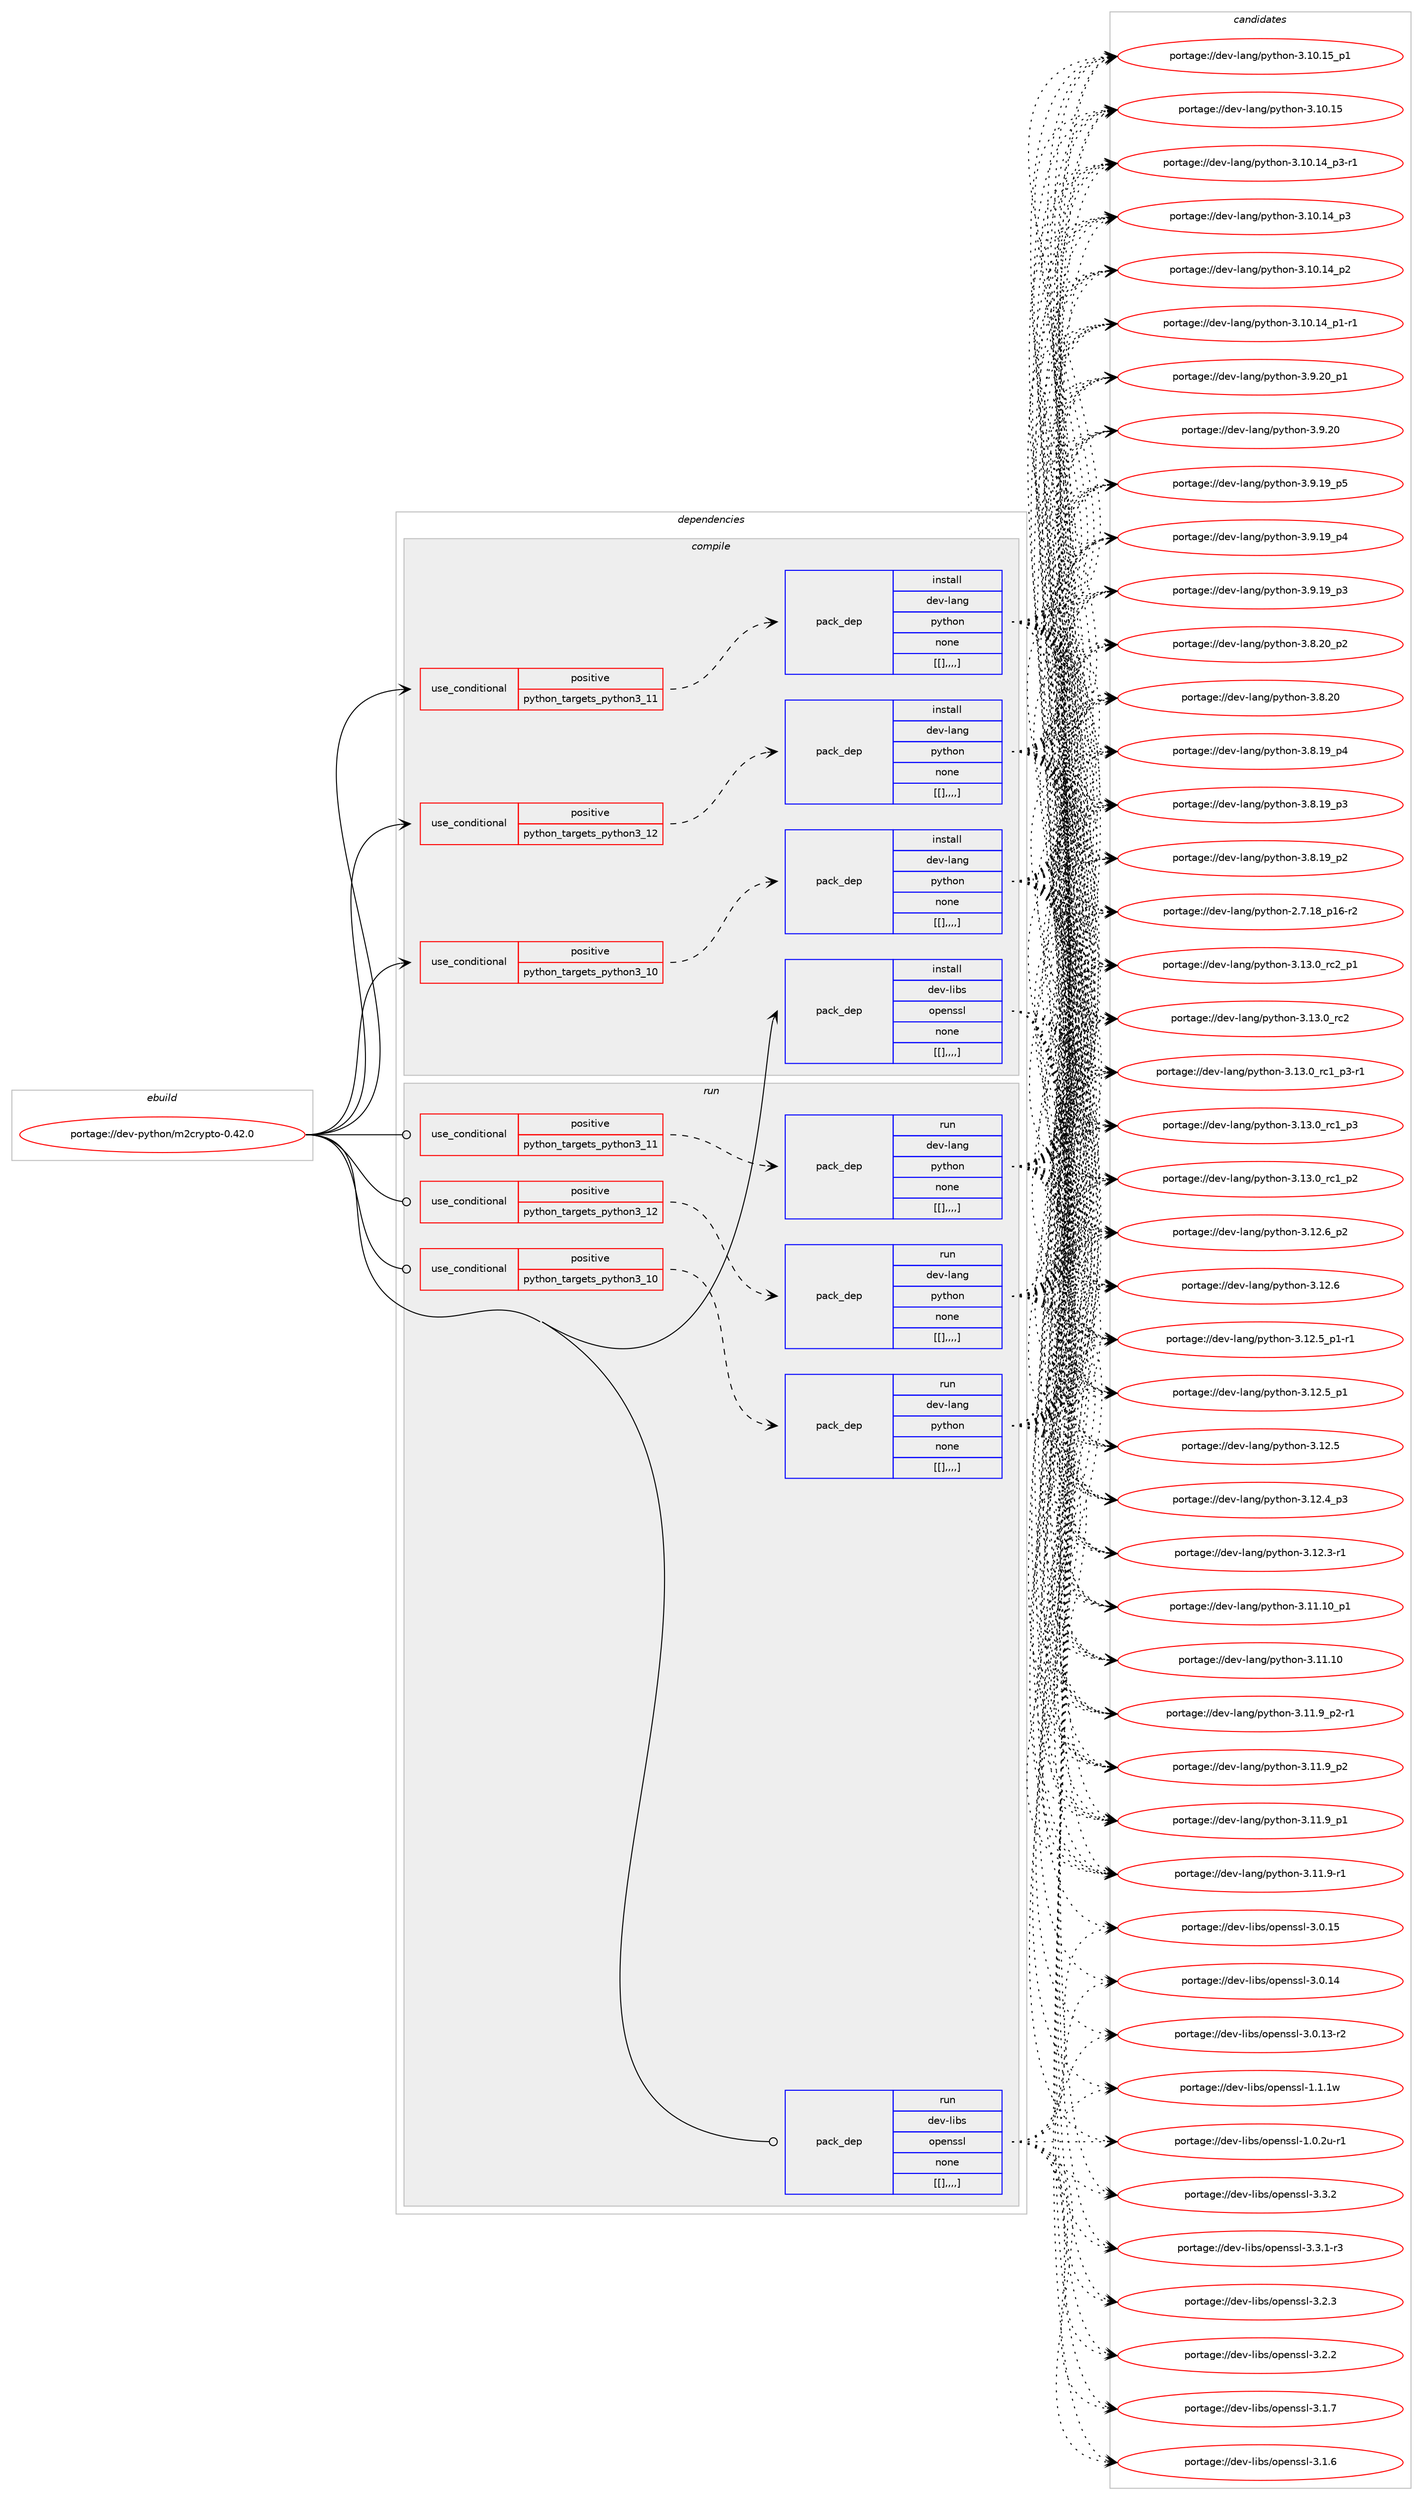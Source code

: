digraph prolog {

# *************
# Graph options
# *************

newrank=true;
concentrate=true;
compound=true;
graph [rankdir=LR,fontname=Helvetica,fontsize=10,ranksep=1.5];#, ranksep=2.5, nodesep=0.2];
edge  [arrowhead=vee];
node  [fontname=Helvetica,fontsize=10];

# **********
# The ebuild
# **********

subgraph cluster_leftcol {
color=gray;
label=<<i>ebuild</i>>;
id [label="portage://dev-python/m2crypto-0.42.0", color=red, width=4, href="../dev-python/m2crypto-0.42.0.svg"];
}

# ****************
# The dependencies
# ****************

subgraph cluster_midcol {
color=gray;
label=<<i>dependencies</i>>;
subgraph cluster_compile {
fillcolor="#eeeeee";
style=filled;
label=<<i>compile</i>>;
subgraph cond35733 {
dependency152429 [label=<<TABLE BORDER="0" CELLBORDER="1" CELLSPACING="0" CELLPADDING="4"><TR><TD ROWSPAN="3" CELLPADDING="10">use_conditional</TD></TR><TR><TD>positive</TD></TR><TR><TD>python_targets_python3_10</TD></TR></TABLE>>, shape=none, color=red];
subgraph pack115482 {
dependency152430 [label=<<TABLE BORDER="0" CELLBORDER="1" CELLSPACING="0" CELLPADDING="4" WIDTH="220"><TR><TD ROWSPAN="6" CELLPADDING="30">pack_dep</TD></TR><TR><TD WIDTH="110">install</TD></TR><TR><TD>dev-lang</TD></TR><TR><TD>python</TD></TR><TR><TD>none</TD></TR><TR><TD>[[],,,,]</TD></TR></TABLE>>, shape=none, color=blue];
}
dependency152429:e -> dependency152430:w [weight=20,style="dashed",arrowhead="vee"];
}
id:e -> dependency152429:w [weight=20,style="solid",arrowhead="vee"];
subgraph cond35734 {
dependency152431 [label=<<TABLE BORDER="0" CELLBORDER="1" CELLSPACING="0" CELLPADDING="4"><TR><TD ROWSPAN="3" CELLPADDING="10">use_conditional</TD></TR><TR><TD>positive</TD></TR><TR><TD>python_targets_python3_11</TD></TR></TABLE>>, shape=none, color=red];
subgraph pack115483 {
dependency152432 [label=<<TABLE BORDER="0" CELLBORDER="1" CELLSPACING="0" CELLPADDING="4" WIDTH="220"><TR><TD ROWSPAN="6" CELLPADDING="30">pack_dep</TD></TR><TR><TD WIDTH="110">install</TD></TR><TR><TD>dev-lang</TD></TR><TR><TD>python</TD></TR><TR><TD>none</TD></TR><TR><TD>[[],,,,]</TD></TR></TABLE>>, shape=none, color=blue];
}
dependency152431:e -> dependency152432:w [weight=20,style="dashed",arrowhead="vee"];
}
id:e -> dependency152431:w [weight=20,style="solid",arrowhead="vee"];
subgraph cond35735 {
dependency152433 [label=<<TABLE BORDER="0" CELLBORDER="1" CELLSPACING="0" CELLPADDING="4"><TR><TD ROWSPAN="3" CELLPADDING="10">use_conditional</TD></TR><TR><TD>positive</TD></TR><TR><TD>python_targets_python3_12</TD></TR></TABLE>>, shape=none, color=red];
subgraph pack115484 {
dependency152434 [label=<<TABLE BORDER="0" CELLBORDER="1" CELLSPACING="0" CELLPADDING="4" WIDTH="220"><TR><TD ROWSPAN="6" CELLPADDING="30">pack_dep</TD></TR><TR><TD WIDTH="110">install</TD></TR><TR><TD>dev-lang</TD></TR><TR><TD>python</TD></TR><TR><TD>none</TD></TR><TR><TD>[[],,,,]</TD></TR></TABLE>>, shape=none, color=blue];
}
dependency152433:e -> dependency152434:w [weight=20,style="dashed",arrowhead="vee"];
}
id:e -> dependency152433:w [weight=20,style="solid",arrowhead="vee"];
subgraph pack115485 {
dependency152435 [label=<<TABLE BORDER="0" CELLBORDER="1" CELLSPACING="0" CELLPADDING="4" WIDTH="220"><TR><TD ROWSPAN="6" CELLPADDING="30">pack_dep</TD></TR><TR><TD WIDTH="110">install</TD></TR><TR><TD>dev-libs</TD></TR><TR><TD>openssl</TD></TR><TR><TD>none</TD></TR><TR><TD>[[],,,,]</TD></TR></TABLE>>, shape=none, color=blue];
}
id:e -> dependency152435:w [weight=20,style="solid",arrowhead="vee"];
}
subgraph cluster_compileandrun {
fillcolor="#eeeeee";
style=filled;
label=<<i>compile and run</i>>;
}
subgraph cluster_run {
fillcolor="#eeeeee";
style=filled;
label=<<i>run</i>>;
subgraph cond35736 {
dependency152436 [label=<<TABLE BORDER="0" CELLBORDER="1" CELLSPACING="0" CELLPADDING="4"><TR><TD ROWSPAN="3" CELLPADDING="10">use_conditional</TD></TR><TR><TD>positive</TD></TR><TR><TD>python_targets_python3_10</TD></TR></TABLE>>, shape=none, color=red];
subgraph pack115486 {
dependency152437 [label=<<TABLE BORDER="0" CELLBORDER="1" CELLSPACING="0" CELLPADDING="4" WIDTH="220"><TR><TD ROWSPAN="6" CELLPADDING="30">pack_dep</TD></TR><TR><TD WIDTH="110">run</TD></TR><TR><TD>dev-lang</TD></TR><TR><TD>python</TD></TR><TR><TD>none</TD></TR><TR><TD>[[],,,,]</TD></TR></TABLE>>, shape=none, color=blue];
}
dependency152436:e -> dependency152437:w [weight=20,style="dashed",arrowhead="vee"];
}
id:e -> dependency152436:w [weight=20,style="solid",arrowhead="odot"];
subgraph cond35737 {
dependency152438 [label=<<TABLE BORDER="0" CELLBORDER="1" CELLSPACING="0" CELLPADDING="4"><TR><TD ROWSPAN="3" CELLPADDING="10">use_conditional</TD></TR><TR><TD>positive</TD></TR><TR><TD>python_targets_python3_11</TD></TR></TABLE>>, shape=none, color=red];
subgraph pack115487 {
dependency152439 [label=<<TABLE BORDER="0" CELLBORDER="1" CELLSPACING="0" CELLPADDING="4" WIDTH="220"><TR><TD ROWSPAN="6" CELLPADDING="30">pack_dep</TD></TR><TR><TD WIDTH="110">run</TD></TR><TR><TD>dev-lang</TD></TR><TR><TD>python</TD></TR><TR><TD>none</TD></TR><TR><TD>[[],,,,]</TD></TR></TABLE>>, shape=none, color=blue];
}
dependency152438:e -> dependency152439:w [weight=20,style="dashed",arrowhead="vee"];
}
id:e -> dependency152438:w [weight=20,style="solid",arrowhead="odot"];
subgraph cond35738 {
dependency152440 [label=<<TABLE BORDER="0" CELLBORDER="1" CELLSPACING="0" CELLPADDING="4"><TR><TD ROWSPAN="3" CELLPADDING="10">use_conditional</TD></TR><TR><TD>positive</TD></TR><TR><TD>python_targets_python3_12</TD></TR></TABLE>>, shape=none, color=red];
subgraph pack115488 {
dependency152441 [label=<<TABLE BORDER="0" CELLBORDER="1" CELLSPACING="0" CELLPADDING="4" WIDTH="220"><TR><TD ROWSPAN="6" CELLPADDING="30">pack_dep</TD></TR><TR><TD WIDTH="110">run</TD></TR><TR><TD>dev-lang</TD></TR><TR><TD>python</TD></TR><TR><TD>none</TD></TR><TR><TD>[[],,,,]</TD></TR></TABLE>>, shape=none, color=blue];
}
dependency152440:e -> dependency152441:w [weight=20,style="dashed",arrowhead="vee"];
}
id:e -> dependency152440:w [weight=20,style="solid",arrowhead="odot"];
subgraph pack115489 {
dependency152442 [label=<<TABLE BORDER="0" CELLBORDER="1" CELLSPACING="0" CELLPADDING="4" WIDTH="220"><TR><TD ROWSPAN="6" CELLPADDING="30">pack_dep</TD></TR><TR><TD WIDTH="110">run</TD></TR><TR><TD>dev-libs</TD></TR><TR><TD>openssl</TD></TR><TR><TD>none</TD></TR><TR><TD>[[],,,,]</TD></TR></TABLE>>, shape=none, color=blue];
}
id:e -> dependency152442:w [weight=20,style="solid",arrowhead="odot"];
}
}

# **************
# The candidates
# **************

subgraph cluster_choices {
rank=same;
color=gray;
label=<<i>candidates</i>>;

subgraph choice115482 {
color=black;
nodesep=1;
choice100101118451089711010347112121116104111110455146495146489511499509511249 [label="portage://dev-lang/python-3.13.0_rc2_p1", color=red, width=4,href="../dev-lang/python-3.13.0_rc2_p1.svg"];
choice10010111845108971101034711212111610411111045514649514648951149950 [label="portage://dev-lang/python-3.13.0_rc2", color=red, width=4,href="../dev-lang/python-3.13.0_rc2.svg"];
choice1001011184510897110103471121211161041111104551464951464895114994995112514511449 [label="portage://dev-lang/python-3.13.0_rc1_p3-r1", color=red, width=4,href="../dev-lang/python-3.13.0_rc1_p3-r1.svg"];
choice100101118451089711010347112121116104111110455146495146489511499499511251 [label="portage://dev-lang/python-3.13.0_rc1_p3", color=red, width=4,href="../dev-lang/python-3.13.0_rc1_p3.svg"];
choice100101118451089711010347112121116104111110455146495146489511499499511250 [label="portage://dev-lang/python-3.13.0_rc1_p2", color=red, width=4,href="../dev-lang/python-3.13.0_rc1_p2.svg"];
choice100101118451089711010347112121116104111110455146495046549511250 [label="portage://dev-lang/python-3.12.6_p2", color=red, width=4,href="../dev-lang/python-3.12.6_p2.svg"];
choice10010111845108971101034711212111610411111045514649504654 [label="portage://dev-lang/python-3.12.6", color=red, width=4,href="../dev-lang/python-3.12.6.svg"];
choice1001011184510897110103471121211161041111104551464950465395112494511449 [label="portage://dev-lang/python-3.12.5_p1-r1", color=red, width=4,href="../dev-lang/python-3.12.5_p1-r1.svg"];
choice100101118451089711010347112121116104111110455146495046539511249 [label="portage://dev-lang/python-3.12.5_p1", color=red, width=4,href="../dev-lang/python-3.12.5_p1.svg"];
choice10010111845108971101034711212111610411111045514649504653 [label="portage://dev-lang/python-3.12.5", color=red, width=4,href="../dev-lang/python-3.12.5.svg"];
choice100101118451089711010347112121116104111110455146495046529511251 [label="portage://dev-lang/python-3.12.4_p3", color=red, width=4,href="../dev-lang/python-3.12.4_p3.svg"];
choice100101118451089711010347112121116104111110455146495046514511449 [label="portage://dev-lang/python-3.12.3-r1", color=red, width=4,href="../dev-lang/python-3.12.3-r1.svg"];
choice10010111845108971101034711212111610411111045514649494649489511249 [label="portage://dev-lang/python-3.11.10_p1", color=red, width=4,href="../dev-lang/python-3.11.10_p1.svg"];
choice1001011184510897110103471121211161041111104551464949464948 [label="portage://dev-lang/python-3.11.10", color=red, width=4,href="../dev-lang/python-3.11.10.svg"];
choice1001011184510897110103471121211161041111104551464949465795112504511449 [label="portage://dev-lang/python-3.11.9_p2-r1", color=red, width=4,href="../dev-lang/python-3.11.9_p2-r1.svg"];
choice100101118451089711010347112121116104111110455146494946579511250 [label="portage://dev-lang/python-3.11.9_p2", color=red, width=4,href="../dev-lang/python-3.11.9_p2.svg"];
choice100101118451089711010347112121116104111110455146494946579511249 [label="portage://dev-lang/python-3.11.9_p1", color=red, width=4,href="../dev-lang/python-3.11.9_p1.svg"];
choice100101118451089711010347112121116104111110455146494946574511449 [label="portage://dev-lang/python-3.11.9-r1", color=red, width=4,href="../dev-lang/python-3.11.9-r1.svg"];
choice10010111845108971101034711212111610411111045514649484649539511249 [label="portage://dev-lang/python-3.10.15_p1", color=red, width=4,href="../dev-lang/python-3.10.15_p1.svg"];
choice1001011184510897110103471121211161041111104551464948464953 [label="portage://dev-lang/python-3.10.15", color=red, width=4,href="../dev-lang/python-3.10.15.svg"];
choice100101118451089711010347112121116104111110455146494846495295112514511449 [label="portage://dev-lang/python-3.10.14_p3-r1", color=red, width=4,href="../dev-lang/python-3.10.14_p3-r1.svg"];
choice10010111845108971101034711212111610411111045514649484649529511251 [label="portage://dev-lang/python-3.10.14_p3", color=red, width=4,href="../dev-lang/python-3.10.14_p3.svg"];
choice10010111845108971101034711212111610411111045514649484649529511250 [label="portage://dev-lang/python-3.10.14_p2", color=red, width=4,href="../dev-lang/python-3.10.14_p2.svg"];
choice100101118451089711010347112121116104111110455146494846495295112494511449 [label="portage://dev-lang/python-3.10.14_p1-r1", color=red, width=4,href="../dev-lang/python-3.10.14_p1-r1.svg"];
choice100101118451089711010347112121116104111110455146574650489511249 [label="portage://dev-lang/python-3.9.20_p1", color=red, width=4,href="../dev-lang/python-3.9.20_p1.svg"];
choice10010111845108971101034711212111610411111045514657465048 [label="portage://dev-lang/python-3.9.20", color=red, width=4,href="../dev-lang/python-3.9.20.svg"];
choice100101118451089711010347112121116104111110455146574649579511253 [label="portage://dev-lang/python-3.9.19_p5", color=red, width=4,href="../dev-lang/python-3.9.19_p5.svg"];
choice100101118451089711010347112121116104111110455146574649579511252 [label="portage://dev-lang/python-3.9.19_p4", color=red, width=4,href="../dev-lang/python-3.9.19_p4.svg"];
choice100101118451089711010347112121116104111110455146574649579511251 [label="portage://dev-lang/python-3.9.19_p3", color=red, width=4,href="../dev-lang/python-3.9.19_p3.svg"];
choice100101118451089711010347112121116104111110455146564650489511250 [label="portage://dev-lang/python-3.8.20_p2", color=red, width=4,href="../dev-lang/python-3.8.20_p2.svg"];
choice10010111845108971101034711212111610411111045514656465048 [label="portage://dev-lang/python-3.8.20", color=red, width=4,href="../dev-lang/python-3.8.20.svg"];
choice100101118451089711010347112121116104111110455146564649579511252 [label="portage://dev-lang/python-3.8.19_p4", color=red, width=4,href="../dev-lang/python-3.8.19_p4.svg"];
choice100101118451089711010347112121116104111110455146564649579511251 [label="portage://dev-lang/python-3.8.19_p3", color=red, width=4,href="../dev-lang/python-3.8.19_p3.svg"];
choice100101118451089711010347112121116104111110455146564649579511250 [label="portage://dev-lang/python-3.8.19_p2", color=red, width=4,href="../dev-lang/python-3.8.19_p2.svg"];
choice100101118451089711010347112121116104111110455046554649569511249544511450 [label="portage://dev-lang/python-2.7.18_p16-r2", color=red, width=4,href="../dev-lang/python-2.7.18_p16-r2.svg"];
dependency152430:e -> choice100101118451089711010347112121116104111110455146495146489511499509511249:w [style=dotted,weight="100"];
dependency152430:e -> choice10010111845108971101034711212111610411111045514649514648951149950:w [style=dotted,weight="100"];
dependency152430:e -> choice1001011184510897110103471121211161041111104551464951464895114994995112514511449:w [style=dotted,weight="100"];
dependency152430:e -> choice100101118451089711010347112121116104111110455146495146489511499499511251:w [style=dotted,weight="100"];
dependency152430:e -> choice100101118451089711010347112121116104111110455146495146489511499499511250:w [style=dotted,weight="100"];
dependency152430:e -> choice100101118451089711010347112121116104111110455146495046549511250:w [style=dotted,weight="100"];
dependency152430:e -> choice10010111845108971101034711212111610411111045514649504654:w [style=dotted,weight="100"];
dependency152430:e -> choice1001011184510897110103471121211161041111104551464950465395112494511449:w [style=dotted,weight="100"];
dependency152430:e -> choice100101118451089711010347112121116104111110455146495046539511249:w [style=dotted,weight="100"];
dependency152430:e -> choice10010111845108971101034711212111610411111045514649504653:w [style=dotted,weight="100"];
dependency152430:e -> choice100101118451089711010347112121116104111110455146495046529511251:w [style=dotted,weight="100"];
dependency152430:e -> choice100101118451089711010347112121116104111110455146495046514511449:w [style=dotted,weight="100"];
dependency152430:e -> choice10010111845108971101034711212111610411111045514649494649489511249:w [style=dotted,weight="100"];
dependency152430:e -> choice1001011184510897110103471121211161041111104551464949464948:w [style=dotted,weight="100"];
dependency152430:e -> choice1001011184510897110103471121211161041111104551464949465795112504511449:w [style=dotted,weight="100"];
dependency152430:e -> choice100101118451089711010347112121116104111110455146494946579511250:w [style=dotted,weight="100"];
dependency152430:e -> choice100101118451089711010347112121116104111110455146494946579511249:w [style=dotted,weight="100"];
dependency152430:e -> choice100101118451089711010347112121116104111110455146494946574511449:w [style=dotted,weight="100"];
dependency152430:e -> choice10010111845108971101034711212111610411111045514649484649539511249:w [style=dotted,weight="100"];
dependency152430:e -> choice1001011184510897110103471121211161041111104551464948464953:w [style=dotted,weight="100"];
dependency152430:e -> choice100101118451089711010347112121116104111110455146494846495295112514511449:w [style=dotted,weight="100"];
dependency152430:e -> choice10010111845108971101034711212111610411111045514649484649529511251:w [style=dotted,weight="100"];
dependency152430:e -> choice10010111845108971101034711212111610411111045514649484649529511250:w [style=dotted,weight="100"];
dependency152430:e -> choice100101118451089711010347112121116104111110455146494846495295112494511449:w [style=dotted,weight="100"];
dependency152430:e -> choice100101118451089711010347112121116104111110455146574650489511249:w [style=dotted,weight="100"];
dependency152430:e -> choice10010111845108971101034711212111610411111045514657465048:w [style=dotted,weight="100"];
dependency152430:e -> choice100101118451089711010347112121116104111110455146574649579511253:w [style=dotted,weight="100"];
dependency152430:e -> choice100101118451089711010347112121116104111110455146574649579511252:w [style=dotted,weight="100"];
dependency152430:e -> choice100101118451089711010347112121116104111110455146574649579511251:w [style=dotted,weight="100"];
dependency152430:e -> choice100101118451089711010347112121116104111110455146564650489511250:w [style=dotted,weight="100"];
dependency152430:e -> choice10010111845108971101034711212111610411111045514656465048:w [style=dotted,weight="100"];
dependency152430:e -> choice100101118451089711010347112121116104111110455146564649579511252:w [style=dotted,weight="100"];
dependency152430:e -> choice100101118451089711010347112121116104111110455146564649579511251:w [style=dotted,weight="100"];
dependency152430:e -> choice100101118451089711010347112121116104111110455146564649579511250:w [style=dotted,weight="100"];
dependency152430:e -> choice100101118451089711010347112121116104111110455046554649569511249544511450:w [style=dotted,weight="100"];
}
subgraph choice115483 {
color=black;
nodesep=1;
choice100101118451089711010347112121116104111110455146495146489511499509511249 [label="portage://dev-lang/python-3.13.0_rc2_p1", color=red, width=4,href="../dev-lang/python-3.13.0_rc2_p1.svg"];
choice10010111845108971101034711212111610411111045514649514648951149950 [label="portage://dev-lang/python-3.13.0_rc2", color=red, width=4,href="../dev-lang/python-3.13.0_rc2.svg"];
choice1001011184510897110103471121211161041111104551464951464895114994995112514511449 [label="portage://dev-lang/python-3.13.0_rc1_p3-r1", color=red, width=4,href="../dev-lang/python-3.13.0_rc1_p3-r1.svg"];
choice100101118451089711010347112121116104111110455146495146489511499499511251 [label="portage://dev-lang/python-3.13.0_rc1_p3", color=red, width=4,href="../dev-lang/python-3.13.0_rc1_p3.svg"];
choice100101118451089711010347112121116104111110455146495146489511499499511250 [label="portage://dev-lang/python-3.13.0_rc1_p2", color=red, width=4,href="../dev-lang/python-3.13.0_rc1_p2.svg"];
choice100101118451089711010347112121116104111110455146495046549511250 [label="portage://dev-lang/python-3.12.6_p2", color=red, width=4,href="../dev-lang/python-3.12.6_p2.svg"];
choice10010111845108971101034711212111610411111045514649504654 [label="portage://dev-lang/python-3.12.6", color=red, width=4,href="../dev-lang/python-3.12.6.svg"];
choice1001011184510897110103471121211161041111104551464950465395112494511449 [label="portage://dev-lang/python-3.12.5_p1-r1", color=red, width=4,href="../dev-lang/python-3.12.5_p1-r1.svg"];
choice100101118451089711010347112121116104111110455146495046539511249 [label="portage://dev-lang/python-3.12.5_p1", color=red, width=4,href="../dev-lang/python-3.12.5_p1.svg"];
choice10010111845108971101034711212111610411111045514649504653 [label="portage://dev-lang/python-3.12.5", color=red, width=4,href="../dev-lang/python-3.12.5.svg"];
choice100101118451089711010347112121116104111110455146495046529511251 [label="portage://dev-lang/python-3.12.4_p3", color=red, width=4,href="../dev-lang/python-3.12.4_p3.svg"];
choice100101118451089711010347112121116104111110455146495046514511449 [label="portage://dev-lang/python-3.12.3-r1", color=red, width=4,href="../dev-lang/python-3.12.3-r1.svg"];
choice10010111845108971101034711212111610411111045514649494649489511249 [label="portage://dev-lang/python-3.11.10_p1", color=red, width=4,href="../dev-lang/python-3.11.10_p1.svg"];
choice1001011184510897110103471121211161041111104551464949464948 [label="portage://dev-lang/python-3.11.10", color=red, width=4,href="../dev-lang/python-3.11.10.svg"];
choice1001011184510897110103471121211161041111104551464949465795112504511449 [label="portage://dev-lang/python-3.11.9_p2-r1", color=red, width=4,href="../dev-lang/python-3.11.9_p2-r1.svg"];
choice100101118451089711010347112121116104111110455146494946579511250 [label="portage://dev-lang/python-3.11.9_p2", color=red, width=4,href="../dev-lang/python-3.11.9_p2.svg"];
choice100101118451089711010347112121116104111110455146494946579511249 [label="portage://dev-lang/python-3.11.9_p1", color=red, width=4,href="../dev-lang/python-3.11.9_p1.svg"];
choice100101118451089711010347112121116104111110455146494946574511449 [label="portage://dev-lang/python-3.11.9-r1", color=red, width=4,href="../dev-lang/python-3.11.9-r1.svg"];
choice10010111845108971101034711212111610411111045514649484649539511249 [label="portage://dev-lang/python-3.10.15_p1", color=red, width=4,href="../dev-lang/python-3.10.15_p1.svg"];
choice1001011184510897110103471121211161041111104551464948464953 [label="portage://dev-lang/python-3.10.15", color=red, width=4,href="../dev-lang/python-3.10.15.svg"];
choice100101118451089711010347112121116104111110455146494846495295112514511449 [label="portage://dev-lang/python-3.10.14_p3-r1", color=red, width=4,href="../dev-lang/python-3.10.14_p3-r1.svg"];
choice10010111845108971101034711212111610411111045514649484649529511251 [label="portage://dev-lang/python-3.10.14_p3", color=red, width=4,href="../dev-lang/python-3.10.14_p3.svg"];
choice10010111845108971101034711212111610411111045514649484649529511250 [label="portage://dev-lang/python-3.10.14_p2", color=red, width=4,href="../dev-lang/python-3.10.14_p2.svg"];
choice100101118451089711010347112121116104111110455146494846495295112494511449 [label="portage://dev-lang/python-3.10.14_p1-r1", color=red, width=4,href="../dev-lang/python-3.10.14_p1-r1.svg"];
choice100101118451089711010347112121116104111110455146574650489511249 [label="portage://dev-lang/python-3.9.20_p1", color=red, width=4,href="../dev-lang/python-3.9.20_p1.svg"];
choice10010111845108971101034711212111610411111045514657465048 [label="portage://dev-lang/python-3.9.20", color=red, width=4,href="../dev-lang/python-3.9.20.svg"];
choice100101118451089711010347112121116104111110455146574649579511253 [label="portage://dev-lang/python-3.9.19_p5", color=red, width=4,href="../dev-lang/python-3.9.19_p5.svg"];
choice100101118451089711010347112121116104111110455146574649579511252 [label="portage://dev-lang/python-3.9.19_p4", color=red, width=4,href="../dev-lang/python-3.9.19_p4.svg"];
choice100101118451089711010347112121116104111110455146574649579511251 [label="portage://dev-lang/python-3.9.19_p3", color=red, width=4,href="../dev-lang/python-3.9.19_p3.svg"];
choice100101118451089711010347112121116104111110455146564650489511250 [label="portage://dev-lang/python-3.8.20_p2", color=red, width=4,href="../dev-lang/python-3.8.20_p2.svg"];
choice10010111845108971101034711212111610411111045514656465048 [label="portage://dev-lang/python-3.8.20", color=red, width=4,href="../dev-lang/python-3.8.20.svg"];
choice100101118451089711010347112121116104111110455146564649579511252 [label="portage://dev-lang/python-3.8.19_p4", color=red, width=4,href="../dev-lang/python-3.8.19_p4.svg"];
choice100101118451089711010347112121116104111110455146564649579511251 [label="portage://dev-lang/python-3.8.19_p3", color=red, width=4,href="../dev-lang/python-3.8.19_p3.svg"];
choice100101118451089711010347112121116104111110455146564649579511250 [label="portage://dev-lang/python-3.8.19_p2", color=red, width=4,href="../dev-lang/python-3.8.19_p2.svg"];
choice100101118451089711010347112121116104111110455046554649569511249544511450 [label="portage://dev-lang/python-2.7.18_p16-r2", color=red, width=4,href="../dev-lang/python-2.7.18_p16-r2.svg"];
dependency152432:e -> choice100101118451089711010347112121116104111110455146495146489511499509511249:w [style=dotted,weight="100"];
dependency152432:e -> choice10010111845108971101034711212111610411111045514649514648951149950:w [style=dotted,weight="100"];
dependency152432:e -> choice1001011184510897110103471121211161041111104551464951464895114994995112514511449:w [style=dotted,weight="100"];
dependency152432:e -> choice100101118451089711010347112121116104111110455146495146489511499499511251:w [style=dotted,weight="100"];
dependency152432:e -> choice100101118451089711010347112121116104111110455146495146489511499499511250:w [style=dotted,weight="100"];
dependency152432:e -> choice100101118451089711010347112121116104111110455146495046549511250:w [style=dotted,weight="100"];
dependency152432:e -> choice10010111845108971101034711212111610411111045514649504654:w [style=dotted,weight="100"];
dependency152432:e -> choice1001011184510897110103471121211161041111104551464950465395112494511449:w [style=dotted,weight="100"];
dependency152432:e -> choice100101118451089711010347112121116104111110455146495046539511249:w [style=dotted,weight="100"];
dependency152432:e -> choice10010111845108971101034711212111610411111045514649504653:w [style=dotted,weight="100"];
dependency152432:e -> choice100101118451089711010347112121116104111110455146495046529511251:w [style=dotted,weight="100"];
dependency152432:e -> choice100101118451089711010347112121116104111110455146495046514511449:w [style=dotted,weight="100"];
dependency152432:e -> choice10010111845108971101034711212111610411111045514649494649489511249:w [style=dotted,weight="100"];
dependency152432:e -> choice1001011184510897110103471121211161041111104551464949464948:w [style=dotted,weight="100"];
dependency152432:e -> choice1001011184510897110103471121211161041111104551464949465795112504511449:w [style=dotted,weight="100"];
dependency152432:e -> choice100101118451089711010347112121116104111110455146494946579511250:w [style=dotted,weight="100"];
dependency152432:e -> choice100101118451089711010347112121116104111110455146494946579511249:w [style=dotted,weight="100"];
dependency152432:e -> choice100101118451089711010347112121116104111110455146494946574511449:w [style=dotted,weight="100"];
dependency152432:e -> choice10010111845108971101034711212111610411111045514649484649539511249:w [style=dotted,weight="100"];
dependency152432:e -> choice1001011184510897110103471121211161041111104551464948464953:w [style=dotted,weight="100"];
dependency152432:e -> choice100101118451089711010347112121116104111110455146494846495295112514511449:w [style=dotted,weight="100"];
dependency152432:e -> choice10010111845108971101034711212111610411111045514649484649529511251:w [style=dotted,weight="100"];
dependency152432:e -> choice10010111845108971101034711212111610411111045514649484649529511250:w [style=dotted,weight="100"];
dependency152432:e -> choice100101118451089711010347112121116104111110455146494846495295112494511449:w [style=dotted,weight="100"];
dependency152432:e -> choice100101118451089711010347112121116104111110455146574650489511249:w [style=dotted,weight="100"];
dependency152432:e -> choice10010111845108971101034711212111610411111045514657465048:w [style=dotted,weight="100"];
dependency152432:e -> choice100101118451089711010347112121116104111110455146574649579511253:w [style=dotted,weight="100"];
dependency152432:e -> choice100101118451089711010347112121116104111110455146574649579511252:w [style=dotted,weight="100"];
dependency152432:e -> choice100101118451089711010347112121116104111110455146574649579511251:w [style=dotted,weight="100"];
dependency152432:e -> choice100101118451089711010347112121116104111110455146564650489511250:w [style=dotted,weight="100"];
dependency152432:e -> choice10010111845108971101034711212111610411111045514656465048:w [style=dotted,weight="100"];
dependency152432:e -> choice100101118451089711010347112121116104111110455146564649579511252:w [style=dotted,weight="100"];
dependency152432:e -> choice100101118451089711010347112121116104111110455146564649579511251:w [style=dotted,weight="100"];
dependency152432:e -> choice100101118451089711010347112121116104111110455146564649579511250:w [style=dotted,weight="100"];
dependency152432:e -> choice100101118451089711010347112121116104111110455046554649569511249544511450:w [style=dotted,weight="100"];
}
subgraph choice115484 {
color=black;
nodesep=1;
choice100101118451089711010347112121116104111110455146495146489511499509511249 [label="portage://dev-lang/python-3.13.0_rc2_p1", color=red, width=4,href="../dev-lang/python-3.13.0_rc2_p1.svg"];
choice10010111845108971101034711212111610411111045514649514648951149950 [label="portage://dev-lang/python-3.13.0_rc2", color=red, width=4,href="../dev-lang/python-3.13.0_rc2.svg"];
choice1001011184510897110103471121211161041111104551464951464895114994995112514511449 [label="portage://dev-lang/python-3.13.0_rc1_p3-r1", color=red, width=4,href="../dev-lang/python-3.13.0_rc1_p3-r1.svg"];
choice100101118451089711010347112121116104111110455146495146489511499499511251 [label="portage://dev-lang/python-3.13.0_rc1_p3", color=red, width=4,href="../dev-lang/python-3.13.0_rc1_p3.svg"];
choice100101118451089711010347112121116104111110455146495146489511499499511250 [label="portage://dev-lang/python-3.13.0_rc1_p2", color=red, width=4,href="../dev-lang/python-3.13.0_rc1_p2.svg"];
choice100101118451089711010347112121116104111110455146495046549511250 [label="portage://dev-lang/python-3.12.6_p2", color=red, width=4,href="../dev-lang/python-3.12.6_p2.svg"];
choice10010111845108971101034711212111610411111045514649504654 [label="portage://dev-lang/python-3.12.6", color=red, width=4,href="../dev-lang/python-3.12.6.svg"];
choice1001011184510897110103471121211161041111104551464950465395112494511449 [label="portage://dev-lang/python-3.12.5_p1-r1", color=red, width=4,href="../dev-lang/python-3.12.5_p1-r1.svg"];
choice100101118451089711010347112121116104111110455146495046539511249 [label="portage://dev-lang/python-3.12.5_p1", color=red, width=4,href="../dev-lang/python-3.12.5_p1.svg"];
choice10010111845108971101034711212111610411111045514649504653 [label="portage://dev-lang/python-3.12.5", color=red, width=4,href="../dev-lang/python-3.12.5.svg"];
choice100101118451089711010347112121116104111110455146495046529511251 [label="portage://dev-lang/python-3.12.4_p3", color=red, width=4,href="../dev-lang/python-3.12.4_p3.svg"];
choice100101118451089711010347112121116104111110455146495046514511449 [label="portage://dev-lang/python-3.12.3-r1", color=red, width=4,href="../dev-lang/python-3.12.3-r1.svg"];
choice10010111845108971101034711212111610411111045514649494649489511249 [label="portage://dev-lang/python-3.11.10_p1", color=red, width=4,href="../dev-lang/python-3.11.10_p1.svg"];
choice1001011184510897110103471121211161041111104551464949464948 [label="portage://dev-lang/python-3.11.10", color=red, width=4,href="../dev-lang/python-3.11.10.svg"];
choice1001011184510897110103471121211161041111104551464949465795112504511449 [label="portage://dev-lang/python-3.11.9_p2-r1", color=red, width=4,href="../dev-lang/python-3.11.9_p2-r1.svg"];
choice100101118451089711010347112121116104111110455146494946579511250 [label="portage://dev-lang/python-3.11.9_p2", color=red, width=4,href="../dev-lang/python-3.11.9_p2.svg"];
choice100101118451089711010347112121116104111110455146494946579511249 [label="portage://dev-lang/python-3.11.9_p1", color=red, width=4,href="../dev-lang/python-3.11.9_p1.svg"];
choice100101118451089711010347112121116104111110455146494946574511449 [label="portage://dev-lang/python-3.11.9-r1", color=red, width=4,href="../dev-lang/python-3.11.9-r1.svg"];
choice10010111845108971101034711212111610411111045514649484649539511249 [label="portage://dev-lang/python-3.10.15_p1", color=red, width=4,href="../dev-lang/python-3.10.15_p1.svg"];
choice1001011184510897110103471121211161041111104551464948464953 [label="portage://dev-lang/python-3.10.15", color=red, width=4,href="../dev-lang/python-3.10.15.svg"];
choice100101118451089711010347112121116104111110455146494846495295112514511449 [label="portage://dev-lang/python-3.10.14_p3-r1", color=red, width=4,href="../dev-lang/python-3.10.14_p3-r1.svg"];
choice10010111845108971101034711212111610411111045514649484649529511251 [label="portage://dev-lang/python-3.10.14_p3", color=red, width=4,href="../dev-lang/python-3.10.14_p3.svg"];
choice10010111845108971101034711212111610411111045514649484649529511250 [label="portage://dev-lang/python-3.10.14_p2", color=red, width=4,href="../dev-lang/python-3.10.14_p2.svg"];
choice100101118451089711010347112121116104111110455146494846495295112494511449 [label="portage://dev-lang/python-3.10.14_p1-r1", color=red, width=4,href="../dev-lang/python-3.10.14_p1-r1.svg"];
choice100101118451089711010347112121116104111110455146574650489511249 [label="portage://dev-lang/python-3.9.20_p1", color=red, width=4,href="../dev-lang/python-3.9.20_p1.svg"];
choice10010111845108971101034711212111610411111045514657465048 [label="portage://dev-lang/python-3.9.20", color=red, width=4,href="../dev-lang/python-3.9.20.svg"];
choice100101118451089711010347112121116104111110455146574649579511253 [label="portage://dev-lang/python-3.9.19_p5", color=red, width=4,href="../dev-lang/python-3.9.19_p5.svg"];
choice100101118451089711010347112121116104111110455146574649579511252 [label="portage://dev-lang/python-3.9.19_p4", color=red, width=4,href="../dev-lang/python-3.9.19_p4.svg"];
choice100101118451089711010347112121116104111110455146574649579511251 [label="portage://dev-lang/python-3.9.19_p3", color=red, width=4,href="../dev-lang/python-3.9.19_p3.svg"];
choice100101118451089711010347112121116104111110455146564650489511250 [label="portage://dev-lang/python-3.8.20_p2", color=red, width=4,href="../dev-lang/python-3.8.20_p2.svg"];
choice10010111845108971101034711212111610411111045514656465048 [label="portage://dev-lang/python-3.8.20", color=red, width=4,href="../dev-lang/python-3.8.20.svg"];
choice100101118451089711010347112121116104111110455146564649579511252 [label="portage://dev-lang/python-3.8.19_p4", color=red, width=4,href="../dev-lang/python-3.8.19_p4.svg"];
choice100101118451089711010347112121116104111110455146564649579511251 [label="portage://dev-lang/python-3.8.19_p3", color=red, width=4,href="../dev-lang/python-3.8.19_p3.svg"];
choice100101118451089711010347112121116104111110455146564649579511250 [label="portage://dev-lang/python-3.8.19_p2", color=red, width=4,href="../dev-lang/python-3.8.19_p2.svg"];
choice100101118451089711010347112121116104111110455046554649569511249544511450 [label="portage://dev-lang/python-2.7.18_p16-r2", color=red, width=4,href="../dev-lang/python-2.7.18_p16-r2.svg"];
dependency152434:e -> choice100101118451089711010347112121116104111110455146495146489511499509511249:w [style=dotted,weight="100"];
dependency152434:e -> choice10010111845108971101034711212111610411111045514649514648951149950:w [style=dotted,weight="100"];
dependency152434:e -> choice1001011184510897110103471121211161041111104551464951464895114994995112514511449:w [style=dotted,weight="100"];
dependency152434:e -> choice100101118451089711010347112121116104111110455146495146489511499499511251:w [style=dotted,weight="100"];
dependency152434:e -> choice100101118451089711010347112121116104111110455146495146489511499499511250:w [style=dotted,weight="100"];
dependency152434:e -> choice100101118451089711010347112121116104111110455146495046549511250:w [style=dotted,weight="100"];
dependency152434:e -> choice10010111845108971101034711212111610411111045514649504654:w [style=dotted,weight="100"];
dependency152434:e -> choice1001011184510897110103471121211161041111104551464950465395112494511449:w [style=dotted,weight="100"];
dependency152434:e -> choice100101118451089711010347112121116104111110455146495046539511249:w [style=dotted,weight="100"];
dependency152434:e -> choice10010111845108971101034711212111610411111045514649504653:w [style=dotted,weight="100"];
dependency152434:e -> choice100101118451089711010347112121116104111110455146495046529511251:w [style=dotted,weight="100"];
dependency152434:e -> choice100101118451089711010347112121116104111110455146495046514511449:w [style=dotted,weight="100"];
dependency152434:e -> choice10010111845108971101034711212111610411111045514649494649489511249:w [style=dotted,weight="100"];
dependency152434:e -> choice1001011184510897110103471121211161041111104551464949464948:w [style=dotted,weight="100"];
dependency152434:e -> choice1001011184510897110103471121211161041111104551464949465795112504511449:w [style=dotted,weight="100"];
dependency152434:e -> choice100101118451089711010347112121116104111110455146494946579511250:w [style=dotted,weight="100"];
dependency152434:e -> choice100101118451089711010347112121116104111110455146494946579511249:w [style=dotted,weight="100"];
dependency152434:e -> choice100101118451089711010347112121116104111110455146494946574511449:w [style=dotted,weight="100"];
dependency152434:e -> choice10010111845108971101034711212111610411111045514649484649539511249:w [style=dotted,weight="100"];
dependency152434:e -> choice1001011184510897110103471121211161041111104551464948464953:w [style=dotted,weight="100"];
dependency152434:e -> choice100101118451089711010347112121116104111110455146494846495295112514511449:w [style=dotted,weight="100"];
dependency152434:e -> choice10010111845108971101034711212111610411111045514649484649529511251:w [style=dotted,weight="100"];
dependency152434:e -> choice10010111845108971101034711212111610411111045514649484649529511250:w [style=dotted,weight="100"];
dependency152434:e -> choice100101118451089711010347112121116104111110455146494846495295112494511449:w [style=dotted,weight="100"];
dependency152434:e -> choice100101118451089711010347112121116104111110455146574650489511249:w [style=dotted,weight="100"];
dependency152434:e -> choice10010111845108971101034711212111610411111045514657465048:w [style=dotted,weight="100"];
dependency152434:e -> choice100101118451089711010347112121116104111110455146574649579511253:w [style=dotted,weight="100"];
dependency152434:e -> choice100101118451089711010347112121116104111110455146574649579511252:w [style=dotted,weight="100"];
dependency152434:e -> choice100101118451089711010347112121116104111110455146574649579511251:w [style=dotted,weight="100"];
dependency152434:e -> choice100101118451089711010347112121116104111110455146564650489511250:w [style=dotted,weight="100"];
dependency152434:e -> choice10010111845108971101034711212111610411111045514656465048:w [style=dotted,weight="100"];
dependency152434:e -> choice100101118451089711010347112121116104111110455146564649579511252:w [style=dotted,weight="100"];
dependency152434:e -> choice100101118451089711010347112121116104111110455146564649579511251:w [style=dotted,weight="100"];
dependency152434:e -> choice100101118451089711010347112121116104111110455146564649579511250:w [style=dotted,weight="100"];
dependency152434:e -> choice100101118451089711010347112121116104111110455046554649569511249544511450:w [style=dotted,weight="100"];
}
subgraph choice115485 {
color=black;
nodesep=1;
choice100101118451081059811547111112101110115115108455146514650 [label="portage://dev-libs/openssl-3.3.2", color=red, width=4,href="../dev-libs/openssl-3.3.2.svg"];
choice1001011184510810598115471111121011101151151084551465146494511451 [label="portage://dev-libs/openssl-3.3.1-r3", color=red, width=4,href="../dev-libs/openssl-3.3.1-r3.svg"];
choice100101118451081059811547111112101110115115108455146504651 [label="portage://dev-libs/openssl-3.2.3", color=red, width=4,href="../dev-libs/openssl-3.2.3.svg"];
choice100101118451081059811547111112101110115115108455146504650 [label="portage://dev-libs/openssl-3.2.2", color=red, width=4,href="../dev-libs/openssl-3.2.2.svg"];
choice100101118451081059811547111112101110115115108455146494655 [label="portage://dev-libs/openssl-3.1.7", color=red, width=4,href="../dev-libs/openssl-3.1.7.svg"];
choice100101118451081059811547111112101110115115108455146494654 [label="portage://dev-libs/openssl-3.1.6", color=red, width=4,href="../dev-libs/openssl-3.1.6.svg"];
choice10010111845108105981154711111210111011511510845514648464953 [label="portage://dev-libs/openssl-3.0.15", color=red, width=4,href="../dev-libs/openssl-3.0.15.svg"];
choice10010111845108105981154711111210111011511510845514648464952 [label="portage://dev-libs/openssl-3.0.14", color=red, width=4,href="../dev-libs/openssl-3.0.14.svg"];
choice100101118451081059811547111112101110115115108455146484649514511450 [label="portage://dev-libs/openssl-3.0.13-r2", color=red, width=4,href="../dev-libs/openssl-3.0.13-r2.svg"];
choice100101118451081059811547111112101110115115108454946494649119 [label="portage://dev-libs/openssl-1.1.1w", color=red, width=4,href="../dev-libs/openssl-1.1.1w.svg"];
choice1001011184510810598115471111121011101151151084549464846501174511449 [label="portage://dev-libs/openssl-1.0.2u-r1", color=red, width=4,href="../dev-libs/openssl-1.0.2u-r1.svg"];
dependency152435:e -> choice100101118451081059811547111112101110115115108455146514650:w [style=dotted,weight="100"];
dependency152435:e -> choice1001011184510810598115471111121011101151151084551465146494511451:w [style=dotted,weight="100"];
dependency152435:e -> choice100101118451081059811547111112101110115115108455146504651:w [style=dotted,weight="100"];
dependency152435:e -> choice100101118451081059811547111112101110115115108455146504650:w [style=dotted,weight="100"];
dependency152435:e -> choice100101118451081059811547111112101110115115108455146494655:w [style=dotted,weight="100"];
dependency152435:e -> choice100101118451081059811547111112101110115115108455146494654:w [style=dotted,weight="100"];
dependency152435:e -> choice10010111845108105981154711111210111011511510845514648464953:w [style=dotted,weight="100"];
dependency152435:e -> choice10010111845108105981154711111210111011511510845514648464952:w [style=dotted,weight="100"];
dependency152435:e -> choice100101118451081059811547111112101110115115108455146484649514511450:w [style=dotted,weight="100"];
dependency152435:e -> choice100101118451081059811547111112101110115115108454946494649119:w [style=dotted,weight="100"];
dependency152435:e -> choice1001011184510810598115471111121011101151151084549464846501174511449:w [style=dotted,weight="100"];
}
subgraph choice115486 {
color=black;
nodesep=1;
choice100101118451089711010347112121116104111110455146495146489511499509511249 [label="portage://dev-lang/python-3.13.0_rc2_p1", color=red, width=4,href="../dev-lang/python-3.13.0_rc2_p1.svg"];
choice10010111845108971101034711212111610411111045514649514648951149950 [label="portage://dev-lang/python-3.13.0_rc2", color=red, width=4,href="../dev-lang/python-3.13.0_rc2.svg"];
choice1001011184510897110103471121211161041111104551464951464895114994995112514511449 [label="portage://dev-lang/python-3.13.0_rc1_p3-r1", color=red, width=4,href="../dev-lang/python-3.13.0_rc1_p3-r1.svg"];
choice100101118451089711010347112121116104111110455146495146489511499499511251 [label="portage://dev-lang/python-3.13.0_rc1_p3", color=red, width=4,href="../dev-lang/python-3.13.0_rc1_p3.svg"];
choice100101118451089711010347112121116104111110455146495146489511499499511250 [label="portage://dev-lang/python-3.13.0_rc1_p2", color=red, width=4,href="../dev-lang/python-3.13.0_rc1_p2.svg"];
choice100101118451089711010347112121116104111110455146495046549511250 [label="portage://dev-lang/python-3.12.6_p2", color=red, width=4,href="../dev-lang/python-3.12.6_p2.svg"];
choice10010111845108971101034711212111610411111045514649504654 [label="portage://dev-lang/python-3.12.6", color=red, width=4,href="../dev-lang/python-3.12.6.svg"];
choice1001011184510897110103471121211161041111104551464950465395112494511449 [label="portage://dev-lang/python-3.12.5_p1-r1", color=red, width=4,href="../dev-lang/python-3.12.5_p1-r1.svg"];
choice100101118451089711010347112121116104111110455146495046539511249 [label="portage://dev-lang/python-3.12.5_p1", color=red, width=4,href="../dev-lang/python-3.12.5_p1.svg"];
choice10010111845108971101034711212111610411111045514649504653 [label="portage://dev-lang/python-3.12.5", color=red, width=4,href="../dev-lang/python-3.12.5.svg"];
choice100101118451089711010347112121116104111110455146495046529511251 [label="portage://dev-lang/python-3.12.4_p3", color=red, width=4,href="../dev-lang/python-3.12.4_p3.svg"];
choice100101118451089711010347112121116104111110455146495046514511449 [label="portage://dev-lang/python-3.12.3-r1", color=red, width=4,href="../dev-lang/python-3.12.3-r1.svg"];
choice10010111845108971101034711212111610411111045514649494649489511249 [label="portage://dev-lang/python-3.11.10_p1", color=red, width=4,href="../dev-lang/python-3.11.10_p1.svg"];
choice1001011184510897110103471121211161041111104551464949464948 [label="portage://dev-lang/python-3.11.10", color=red, width=4,href="../dev-lang/python-3.11.10.svg"];
choice1001011184510897110103471121211161041111104551464949465795112504511449 [label="portage://dev-lang/python-3.11.9_p2-r1", color=red, width=4,href="../dev-lang/python-3.11.9_p2-r1.svg"];
choice100101118451089711010347112121116104111110455146494946579511250 [label="portage://dev-lang/python-3.11.9_p2", color=red, width=4,href="../dev-lang/python-3.11.9_p2.svg"];
choice100101118451089711010347112121116104111110455146494946579511249 [label="portage://dev-lang/python-3.11.9_p1", color=red, width=4,href="../dev-lang/python-3.11.9_p1.svg"];
choice100101118451089711010347112121116104111110455146494946574511449 [label="portage://dev-lang/python-3.11.9-r1", color=red, width=4,href="../dev-lang/python-3.11.9-r1.svg"];
choice10010111845108971101034711212111610411111045514649484649539511249 [label="portage://dev-lang/python-3.10.15_p1", color=red, width=4,href="../dev-lang/python-3.10.15_p1.svg"];
choice1001011184510897110103471121211161041111104551464948464953 [label="portage://dev-lang/python-3.10.15", color=red, width=4,href="../dev-lang/python-3.10.15.svg"];
choice100101118451089711010347112121116104111110455146494846495295112514511449 [label="portage://dev-lang/python-3.10.14_p3-r1", color=red, width=4,href="../dev-lang/python-3.10.14_p3-r1.svg"];
choice10010111845108971101034711212111610411111045514649484649529511251 [label="portage://dev-lang/python-3.10.14_p3", color=red, width=4,href="../dev-lang/python-3.10.14_p3.svg"];
choice10010111845108971101034711212111610411111045514649484649529511250 [label="portage://dev-lang/python-3.10.14_p2", color=red, width=4,href="../dev-lang/python-3.10.14_p2.svg"];
choice100101118451089711010347112121116104111110455146494846495295112494511449 [label="portage://dev-lang/python-3.10.14_p1-r1", color=red, width=4,href="../dev-lang/python-3.10.14_p1-r1.svg"];
choice100101118451089711010347112121116104111110455146574650489511249 [label="portage://dev-lang/python-3.9.20_p1", color=red, width=4,href="../dev-lang/python-3.9.20_p1.svg"];
choice10010111845108971101034711212111610411111045514657465048 [label="portage://dev-lang/python-3.9.20", color=red, width=4,href="../dev-lang/python-3.9.20.svg"];
choice100101118451089711010347112121116104111110455146574649579511253 [label="portage://dev-lang/python-3.9.19_p5", color=red, width=4,href="../dev-lang/python-3.9.19_p5.svg"];
choice100101118451089711010347112121116104111110455146574649579511252 [label="portage://dev-lang/python-3.9.19_p4", color=red, width=4,href="../dev-lang/python-3.9.19_p4.svg"];
choice100101118451089711010347112121116104111110455146574649579511251 [label="portage://dev-lang/python-3.9.19_p3", color=red, width=4,href="../dev-lang/python-3.9.19_p3.svg"];
choice100101118451089711010347112121116104111110455146564650489511250 [label="portage://dev-lang/python-3.8.20_p2", color=red, width=4,href="../dev-lang/python-3.8.20_p2.svg"];
choice10010111845108971101034711212111610411111045514656465048 [label="portage://dev-lang/python-3.8.20", color=red, width=4,href="../dev-lang/python-3.8.20.svg"];
choice100101118451089711010347112121116104111110455146564649579511252 [label="portage://dev-lang/python-3.8.19_p4", color=red, width=4,href="../dev-lang/python-3.8.19_p4.svg"];
choice100101118451089711010347112121116104111110455146564649579511251 [label="portage://dev-lang/python-3.8.19_p3", color=red, width=4,href="../dev-lang/python-3.8.19_p3.svg"];
choice100101118451089711010347112121116104111110455146564649579511250 [label="portage://dev-lang/python-3.8.19_p2", color=red, width=4,href="../dev-lang/python-3.8.19_p2.svg"];
choice100101118451089711010347112121116104111110455046554649569511249544511450 [label="portage://dev-lang/python-2.7.18_p16-r2", color=red, width=4,href="../dev-lang/python-2.7.18_p16-r2.svg"];
dependency152437:e -> choice100101118451089711010347112121116104111110455146495146489511499509511249:w [style=dotted,weight="100"];
dependency152437:e -> choice10010111845108971101034711212111610411111045514649514648951149950:w [style=dotted,weight="100"];
dependency152437:e -> choice1001011184510897110103471121211161041111104551464951464895114994995112514511449:w [style=dotted,weight="100"];
dependency152437:e -> choice100101118451089711010347112121116104111110455146495146489511499499511251:w [style=dotted,weight="100"];
dependency152437:e -> choice100101118451089711010347112121116104111110455146495146489511499499511250:w [style=dotted,weight="100"];
dependency152437:e -> choice100101118451089711010347112121116104111110455146495046549511250:w [style=dotted,weight="100"];
dependency152437:e -> choice10010111845108971101034711212111610411111045514649504654:w [style=dotted,weight="100"];
dependency152437:e -> choice1001011184510897110103471121211161041111104551464950465395112494511449:w [style=dotted,weight="100"];
dependency152437:e -> choice100101118451089711010347112121116104111110455146495046539511249:w [style=dotted,weight="100"];
dependency152437:e -> choice10010111845108971101034711212111610411111045514649504653:w [style=dotted,weight="100"];
dependency152437:e -> choice100101118451089711010347112121116104111110455146495046529511251:w [style=dotted,weight="100"];
dependency152437:e -> choice100101118451089711010347112121116104111110455146495046514511449:w [style=dotted,weight="100"];
dependency152437:e -> choice10010111845108971101034711212111610411111045514649494649489511249:w [style=dotted,weight="100"];
dependency152437:e -> choice1001011184510897110103471121211161041111104551464949464948:w [style=dotted,weight="100"];
dependency152437:e -> choice1001011184510897110103471121211161041111104551464949465795112504511449:w [style=dotted,weight="100"];
dependency152437:e -> choice100101118451089711010347112121116104111110455146494946579511250:w [style=dotted,weight="100"];
dependency152437:e -> choice100101118451089711010347112121116104111110455146494946579511249:w [style=dotted,weight="100"];
dependency152437:e -> choice100101118451089711010347112121116104111110455146494946574511449:w [style=dotted,weight="100"];
dependency152437:e -> choice10010111845108971101034711212111610411111045514649484649539511249:w [style=dotted,weight="100"];
dependency152437:e -> choice1001011184510897110103471121211161041111104551464948464953:w [style=dotted,weight="100"];
dependency152437:e -> choice100101118451089711010347112121116104111110455146494846495295112514511449:w [style=dotted,weight="100"];
dependency152437:e -> choice10010111845108971101034711212111610411111045514649484649529511251:w [style=dotted,weight="100"];
dependency152437:e -> choice10010111845108971101034711212111610411111045514649484649529511250:w [style=dotted,weight="100"];
dependency152437:e -> choice100101118451089711010347112121116104111110455146494846495295112494511449:w [style=dotted,weight="100"];
dependency152437:e -> choice100101118451089711010347112121116104111110455146574650489511249:w [style=dotted,weight="100"];
dependency152437:e -> choice10010111845108971101034711212111610411111045514657465048:w [style=dotted,weight="100"];
dependency152437:e -> choice100101118451089711010347112121116104111110455146574649579511253:w [style=dotted,weight="100"];
dependency152437:e -> choice100101118451089711010347112121116104111110455146574649579511252:w [style=dotted,weight="100"];
dependency152437:e -> choice100101118451089711010347112121116104111110455146574649579511251:w [style=dotted,weight="100"];
dependency152437:e -> choice100101118451089711010347112121116104111110455146564650489511250:w [style=dotted,weight="100"];
dependency152437:e -> choice10010111845108971101034711212111610411111045514656465048:w [style=dotted,weight="100"];
dependency152437:e -> choice100101118451089711010347112121116104111110455146564649579511252:w [style=dotted,weight="100"];
dependency152437:e -> choice100101118451089711010347112121116104111110455146564649579511251:w [style=dotted,weight="100"];
dependency152437:e -> choice100101118451089711010347112121116104111110455146564649579511250:w [style=dotted,weight="100"];
dependency152437:e -> choice100101118451089711010347112121116104111110455046554649569511249544511450:w [style=dotted,weight="100"];
}
subgraph choice115487 {
color=black;
nodesep=1;
choice100101118451089711010347112121116104111110455146495146489511499509511249 [label="portage://dev-lang/python-3.13.0_rc2_p1", color=red, width=4,href="../dev-lang/python-3.13.0_rc2_p1.svg"];
choice10010111845108971101034711212111610411111045514649514648951149950 [label="portage://dev-lang/python-3.13.0_rc2", color=red, width=4,href="../dev-lang/python-3.13.0_rc2.svg"];
choice1001011184510897110103471121211161041111104551464951464895114994995112514511449 [label="portage://dev-lang/python-3.13.0_rc1_p3-r1", color=red, width=4,href="../dev-lang/python-3.13.0_rc1_p3-r1.svg"];
choice100101118451089711010347112121116104111110455146495146489511499499511251 [label="portage://dev-lang/python-3.13.0_rc1_p3", color=red, width=4,href="../dev-lang/python-3.13.0_rc1_p3.svg"];
choice100101118451089711010347112121116104111110455146495146489511499499511250 [label="portage://dev-lang/python-3.13.0_rc1_p2", color=red, width=4,href="../dev-lang/python-3.13.0_rc1_p2.svg"];
choice100101118451089711010347112121116104111110455146495046549511250 [label="portage://dev-lang/python-3.12.6_p2", color=red, width=4,href="../dev-lang/python-3.12.6_p2.svg"];
choice10010111845108971101034711212111610411111045514649504654 [label="portage://dev-lang/python-3.12.6", color=red, width=4,href="../dev-lang/python-3.12.6.svg"];
choice1001011184510897110103471121211161041111104551464950465395112494511449 [label="portage://dev-lang/python-3.12.5_p1-r1", color=red, width=4,href="../dev-lang/python-3.12.5_p1-r1.svg"];
choice100101118451089711010347112121116104111110455146495046539511249 [label="portage://dev-lang/python-3.12.5_p1", color=red, width=4,href="../dev-lang/python-3.12.5_p1.svg"];
choice10010111845108971101034711212111610411111045514649504653 [label="portage://dev-lang/python-3.12.5", color=red, width=4,href="../dev-lang/python-3.12.5.svg"];
choice100101118451089711010347112121116104111110455146495046529511251 [label="portage://dev-lang/python-3.12.4_p3", color=red, width=4,href="../dev-lang/python-3.12.4_p3.svg"];
choice100101118451089711010347112121116104111110455146495046514511449 [label="portage://dev-lang/python-3.12.3-r1", color=red, width=4,href="../dev-lang/python-3.12.3-r1.svg"];
choice10010111845108971101034711212111610411111045514649494649489511249 [label="portage://dev-lang/python-3.11.10_p1", color=red, width=4,href="../dev-lang/python-3.11.10_p1.svg"];
choice1001011184510897110103471121211161041111104551464949464948 [label="portage://dev-lang/python-3.11.10", color=red, width=4,href="../dev-lang/python-3.11.10.svg"];
choice1001011184510897110103471121211161041111104551464949465795112504511449 [label="portage://dev-lang/python-3.11.9_p2-r1", color=red, width=4,href="../dev-lang/python-3.11.9_p2-r1.svg"];
choice100101118451089711010347112121116104111110455146494946579511250 [label="portage://dev-lang/python-3.11.9_p2", color=red, width=4,href="../dev-lang/python-3.11.9_p2.svg"];
choice100101118451089711010347112121116104111110455146494946579511249 [label="portage://dev-lang/python-3.11.9_p1", color=red, width=4,href="../dev-lang/python-3.11.9_p1.svg"];
choice100101118451089711010347112121116104111110455146494946574511449 [label="portage://dev-lang/python-3.11.9-r1", color=red, width=4,href="../dev-lang/python-3.11.9-r1.svg"];
choice10010111845108971101034711212111610411111045514649484649539511249 [label="portage://dev-lang/python-3.10.15_p1", color=red, width=4,href="../dev-lang/python-3.10.15_p1.svg"];
choice1001011184510897110103471121211161041111104551464948464953 [label="portage://dev-lang/python-3.10.15", color=red, width=4,href="../dev-lang/python-3.10.15.svg"];
choice100101118451089711010347112121116104111110455146494846495295112514511449 [label="portage://dev-lang/python-3.10.14_p3-r1", color=red, width=4,href="../dev-lang/python-3.10.14_p3-r1.svg"];
choice10010111845108971101034711212111610411111045514649484649529511251 [label="portage://dev-lang/python-3.10.14_p3", color=red, width=4,href="../dev-lang/python-3.10.14_p3.svg"];
choice10010111845108971101034711212111610411111045514649484649529511250 [label="portage://dev-lang/python-3.10.14_p2", color=red, width=4,href="../dev-lang/python-3.10.14_p2.svg"];
choice100101118451089711010347112121116104111110455146494846495295112494511449 [label="portage://dev-lang/python-3.10.14_p1-r1", color=red, width=4,href="../dev-lang/python-3.10.14_p1-r1.svg"];
choice100101118451089711010347112121116104111110455146574650489511249 [label="portage://dev-lang/python-3.9.20_p1", color=red, width=4,href="../dev-lang/python-3.9.20_p1.svg"];
choice10010111845108971101034711212111610411111045514657465048 [label="portage://dev-lang/python-3.9.20", color=red, width=4,href="../dev-lang/python-3.9.20.svg"];
choice100101118451089711010347112121116104111110455146574649579511253 [label="portage://dev-lang/python-3.9.19_p5", color=red, width=4,href="../dev-lang/python-3.9.19_p5.svg"];
choice100101118451089711010347112121116104111110455146574649579511252 [label="portage://dev-lang/python-3.9.19_p4", color=red, width=4,href="../dev-lang/python-3.9.19_p4.svg"];
choice100101118451089711010347112121116104111110455146574649579511251 [label="portage://dev-lang/python-3.9.19_p3", color=red, width=4,href="../dev-lang/python-3.9.19_p3.svg"];
choice100101118451089711010347112121116104111110455146564650489511250 [label="portage://dev-lang/python-3.8.20_p2", color=red, width=4,href="../dev-lang/python-3.8.20_p2.svg"];
choice10010111845108971101034711212111610411111045514656465048 [label="portage://dev-lang/python-3.8.20", color=red, width=4,href="../dev-lang/python-3.8.20.svg"];
choice100101118451089711010347112121116104111110455146564649579511252 [label="portage://dev-lang/python-3.8.19_p4", color=red, width=4,href="../dev-lang/python-3.8.19_p4.svg"];
choice100101118451089711010347112121116104111110455146564649579511251 [label="portage://dev-lang/python-3.8.19_p3", color=red, width=4,href="../dev-lang/python-3.8.19_p3.svg"];
choice100101118451089711010347112121116104111110455146564649579511250 [label="portage://dev-lang/python-3.8.19_p2", color=red, width=4,href="../dev-lang/python-3.8.19_p2.svg"];
choice100101118451089711010347112121116104111110455046554649569511249544511450 [label="portage://dev-lang/python-2.7.18_p16-r2", color=red, width=4,href="../dev-lang/python-2.7.18_p16-r2.svg"];
dependency152439:e -> choice100101118451089711010347112121116104111110455146495146489511499509511249:w [style=dotted,weight="100"];
dependency152439:e -> choice10010111845108971101034711212111610411111045514649514648951149950:w [style=dotted,weight="100"];
dependency152439:e -> choice1001011184510897110103471121211161041111104551464951464895114994995112514511449:w [style=dotted,weight="100"];
dependency152439:e -> choice100101118451089711010347112121116104111110455146495146489511499499511251:w [style=dotted,weight="100"];
dependency152439:e -> choice100101118451089711010347112121116104111110455146495146489511499499511250:w [style=dotted,weight="100"];
dependency152439:e -> choice100101118451089711010347112121116104111110455146495046549511250:w [style=dotted,weight="100"];
dependency152439:e -> choice10010111845108971101034711212111610411111045514649504654:w [style=dotted,weight="100"];
dependency152439:e -> choice1001011184510897110103471121211161041111104551464950465395112494511449:w [style=dotted,weight="100"];
dependency152439:e -> choice100101118451089711010347112121116104111110455146495046539511249:w [style=dotted,weight="100"];
dependency152439:e -> choice10010111845108971101034711212111610411111045514649504653:w [style=dotted,weight="100"];
dependency152439:e -> choice100101118451089711010347112121116104111110455146495046529511251:w [style=dotted,weight="100"];
dependency152439:e -> choice100101118451089711010347112121116104111110455146495046514511449:w [style=dotted,weight="100"];
dependency152439:e -> choice10010111845108971101034711212111610411111045514649494649489511249:w [style=dotted,weight="100"];
dependency152439:e -> choice1001011184510897110103471121211161041111104551464949464948:w [style=dotted,weight="100"];
dependency152439:e -> choice1001011184510897110103471121211161041111104551464949465795112504511449:w [style=dotted,weight="100"];
dependency152439:e -> choice100101118451089711010347112121116104111110455146494946579511250:w [style=dotted,weight="100"];
dependency152439:e -> choice100101118451089711010347112121116104111110455146494946579511249:w [style=dotted,weight="100"];
dependency152439:e -> choice100101118451089711010347112121116104111110455146494946574511449:w [style=dotted,weight="100"];
dependency152439:e -> choice10010111845108971101034711212111610411111045514649484649539511249:w [style=dotted,weight="100"];
dependency152439:e -> choice1001011184510897110103471121211161041111104551464948464953:w [style=dotted,weight="100"];
dependency152439:e -> choice100101118451089711010347112121116104111110455146494846495295112514511449:w [style=dotted,weight="100"];
dependency152439:e -> choice10010111845108971101034711212111610411111045514649484649529511251:w [style=dotted,weight="100"];
dependency152439:e -> choice10010111845108971101034711212111610411111045514649484649529511250:w [style=dotted,weight="100"];
dependency152439:e -> choice100101118451089711010347112121116104111110455146494846495295112494511449:w [style=dotted,weight="100"];
dependency152439:e -> choice100101118451089711010347112121116104111110455146574650489511249:w [style=dotted,weight="100"];
dependency152439:e -> choice10010111845108971101034711212111610411111045514657465048:w [style=dotted,weight="100"];
dependency152439:e -> choice100101118451089711010347112121116104111110455146574649579511253:w [style=dotted,weight="100"];
dependency152439:e -> choice100101118451089711010347112121116104111110455146574649579511252:w [style=dotted,weight="100"];
dependency152439:e -> choice100101118451089711010347112121116104111110455146574649579511251:w [style=dotted,weight="100"];
dependency152439:e -> choice100101118451089711010347112121116104111110455146564650489511250:w [style=dotted,weight="100"];
dependency152439:e -> choice10010111845108971101034711212111610411111045514656465048:w [style=dotted,weight="100"];
dependency152439:e -> choice100101118451089711010347112121116104111110455146564649579511252:w [style=dotted,weight="100"];
dependency152439:e -> choice100101118451089711010347112121116104111110455146564649579511251:w [style=dotted,weight="100"];
dependency152439:e -> choice100101118451089711010347112121116104111110455146564649579511250:w [style=dotted,weight="100"];
dependency152439:e -> choice100101118451089711010347112121116104111110455046554649569511249544511450:w [style=dotted,weight="100"];
}
subgraph choice115488 {
color=black;
nodesep=1;
choice100101118451089711010347112121116104111110455146495146489511499509511249 [label="portage://dev-lang/python-3.13.0_rc2_p1", color=red, width=4,href="../dev-lang/python-3.13.0_rc2_p1.svg"];
choice10010111845108971101034711212111610411111045514649514648951149950 [label="portage://dev-lang/python-3.13.0_rc2", color=red, width=4,href="../dev-lang/python-3.13.0_rc2.svg"];
choice1001011184510897110103471121211161041111104551464951464895114994995112514511449 [label="portage://dev-lang/python-3.13.0_rc1_p3-r1", color=red, width=4,href="../dev-lang/python-3.13.0_rc1_p3-r1.svg"];
choice100101118451089711010347112121116104111110455146495146489511499499511251 [label="portage://dev-lang/python-3.13.0_rc1_p3", color=red, width=4,href="../dev-lang/python-3.13.0_rc1_p3.svg"];
choice100101118451089711010347112121116104111110455146495146489511499499511250 [label="portage://dev-lang/python-3.13.0_rc1_p2", color=red, width=4,href="../dev-lang/python-3.13.0_rc1_p2.svg"];
choice100101118451089711010347112121116104111110455146495046549511250 [label="portage://dev-lang/python-3.12.6_p2", color=red, width=4,href="../dev-lang/python-3.12.6_p2.svg"];
choice10010111845108971101034711212111610411111045514649504654 [label="portage://dev-lang/python-3.12.6", color=red, width=4,href="../dev-lang/python-3.12.6.svg"];
choice1001011184510897110103471121211161041111104551464950465395112494511449 [label="portage://dev-lang/python-3.12.5_p1-r1", color=red, width=4,href="../dev-lang/python-3.12.5_p1-r1.svg"];
choice100101118451089711010347112121116104111110455146495046539511249 [label="portage://dev-lang/python-3.12.5_p1", color=red, width=4,href="../dev-lang/python-3.12.5_p1.svg"];
choice10010111845108971101034711212111610411111045514649504653 [label="portage://dev-lang/python-3.12.5", color=red, width=4,href="../dev-lang/python-3.12.5.svg"];
choice100101118451089711010347112121116104111110455146495046529511251 [label="portage://dev-lang/python-3.12.4_p3", color=red, width=4,href="../dev-lang/python-3.12.4_p3.svg"];
choice100101118451089711010347112121116104111110455146495046514511449 [label="portage://dev-lang/python-3.12.3-r1", color=red, width=4,href="../dev-lang/python-3.12.3-r1.svg"];
choice10010111845108971101034711212111610411111045514649494649489511249 [label="portage://dev-lang/python-3.11.10_p1", color=red, width=4,href="../dev-lang/python-3.11.10_p1.svg"];
choice1001011184510897110103471121211161041111104551464949464948 [label="portage://dev-lang/python-3.11.10", color=red, width=4,href="../dev-lang/python-3.11.10.svg"];
choice1001011184510897110103471121211161041111104551464949465795112504511449 [label="portage://dev-lang/python-3.11.9_p2-r1", color=red, width=4,href="../dev-lang/python-3.11.9_p2-r1.svg"];
choice100101118451089711010347112121116104111110455146494946579511250 [label="portage://dev-lang/python-3.11.9_p2", color=red, width=4,href="../dev-lang/python-3.11.9_p2.svg"];
choice100101118451089711010347112121116104111110455146494946579511249 [label="portage://dev-lang/python-3.11.9_p1", color=red, width=4,href="../dev-lang/python-3.11.9_p1.svg"];
choice100101118451089711010347112121116104111110455146494946574511449 [label="portage://dev-lang/python-3.11.9-r1", color=red, width=4,href="../dev-lang/python-3.11.9-r1.svg"];
choice10010111845108971101034711212111610411111045514649484649539511249 [label="portage://dev-lang/python-3.10.15_p1", color=red, width=4,href="../dev-lang/python-3.10.15_p1.svg"];
choice1001011184510897110103471121211161041111104551464948464953 [label="portage://dev-lang/python-3.10.15", color=red, width=4,href="../dev-lang/python-3.10.15.svg"];
choice100101118451089711010347112121116104111110455146494846495295112514511449 [label="portage://dev-lang/python-3.10.14_p3-r1", color=red, width=4,href="../dev-lang/python-3.10.14_p3-r1.svg"];
choice10010111845108971101034711212111610411111045514649484649529511251 [label="portage://dev-lang/python-3.10.14_p3", color=red, width=4,href="../dev-lang/python-3.10.14_p3.svg"];
choice10010111845108971101034711212111610411111045514649484649529511250 [label="portage://dev-lang/python-3.10.14_p2", color=red, width=4,href="../dev-lang/python-3.10.14_p2.svg"];
choice100101118451089711010347112121116104111110455146494846495295112494511449 [label="portage://dev-lang/python-3.10.14_p1-r1", color=red, width=4,href="../dev-lang/python-3.10.14_p1-r1.svg"];
choice100101118451089711010347112121116104111110455146574650489511249 [label="portage://dev-lang/python-3.9.20_p1", color=red, width=4,href="../dev-lang/python-3.9.20_p1.svg"];
choice10010111845108971101034711212111610411111045514657465048 [label="portage://dev-lang/python-3.9.20", color=red, width=4,href="../dev-lang/python-3.9.20.svg"];
choice100101118451089711010347112121116104111110455146574649579511253 [label="portage://dev-lang/python-3.9.19_p5", color=red, width=4,href="../dev-lang/python-3.9.19_p5.svg"];
choice100101118451089711010347112121116104111110455146574649579511252 [label="portage://dev-lang/python-3.9.19_p4", color=red, width=4,href="../dev-lang/python-3.9.19_p4.svg"];
choice100101118451089711010347112121116104111110455146574649579511251 [label="portage://dev-lang/python-3.9.19_p3", color=red, width=4,href="../dev-lang/python-3.9.19_p3.svg"];
choice100101118451089711010347112121116104111110455146564650489511250 [label="portage://dev-lang/python-3.8.20_p2", color=red, width=4,href="../dev-lang/python-3.8.20_p2.svg"];
choice10010111845108971101034711212111610411111045514656465048 [label="portage://dev-lang/python-3.8.20", color=red, width=4,href="../dev-lang/python-3.8.20.svg"];
choice100101118451089711010347112121116104111110455146564649579511252 [label="portage://dev-lang/python-3.8.19_p4", color=red, width=4,href="../dev-lang/python-3.8.19_p4.svg"];
choice100101118451089711010347112121116104111110455146564649579511251 [label="portage://dev-lang/python-3.8.19_p3", color=red, width=4,href="../dev-lang/python-3.8.19_p3.svg"];
choice100101118451089711010347112121116104111110455146564649579511250 [label="portage://dev-lang/python-3.8.19_p2", color=red, width=4,href="../dev-lang/python-3.8.19_p2.svg"];
choice100101118451089711010347112121116104111110455046554649569511249544511450 [label="portage://dev-lang/python-2.7.18_p16-r2", color=red, width=4,href="../dev-lang/python-2.7.18_p16-r2.svg"];
dependency152441:e -> choice100101118451089711010347112121116104111110455146495146489511499509511249:w [style=dotted,weight="100"];
dependency152441:e -> choice10010111845108971101034711212111610411111045514649514648951149950:w [style=dotted,weight="100"];
dependency152441:e -> choice1001011184510897110103471121211161041111104551464951464895114994995112514511449:w [style=dotted,weight="100"];
dependency152441:e -> choice100101118451089711010347112121116104111110455146495146489511499499511251:w [style=dotted,weight="100"];
dependency152441:e -> choice100101118451089711010347112121116104111110455146495146489511499499511250:w [style=dotted,weight="100"];
dependency152441:e -> choice100101118451089711010347112121116104111110455146495046549511250:w [style=dotted,weight="100"];
dependency152441:e -> choice10010111845108971101034711212111610411111045514649504654:w [style=dotted,weight="100"];
dependency152441:e -> choice1001011184510897110103471121211161041111104551464950465395112494511449:w [style=dotted,weight="100"];
dependency152441:e -> choice100101118451089711010347112121116104111110455146495046539511249:w [style=dotted,weight="100"];
dependency152441:e -> choice10010111845108971101034711212111610411111045514649504653:w [style=dotted,weight="100"];
dependency152441:e -> choice100101118451089711010347112121116104111110455146495046529511251:w [style=dotted,weight="100"];
dependency152441:e -> choice100101118451089711010347112121116104111110455146495046514511449:w [style=dotted,weight="100"];
dependency152441:e -> choice10010111845108971101034711212111610411111045514649494649489511249:w [style=dotted,weight="100"];
dependency152441:e -> choice1001011184510897110103471121211161041111104551464949464948:w [style=dotted,weight="100"];
dependency152441:e -> choice1001011184510897110103471121211161041111104551464949465795112504511449:w [style=dotted,weight="100"];
dependency152441:e -> choice100101118451089711010347112121116104111110455146494946579511250:w [style=dotted,weight="100"];
dependency152441:e -> choice100101118451089711010347112121116104111110455146494946579511249:w [style=dotted,weight="100"];
dependency152441:e -> choice100101118451089711010347112121116104111110455146494946574511449:w [style=dotted,weight="100"];
dependency152441:e -> choice10010111845108971101034711212111610411111045514649484649539511249:w [style=dotted,weight="100"];
dependency152441:e -> choice1001011184510897110103471121211161041111104551464948464953:w [style=dotted,weight="100"];
dependency152441:e -> choice100101118451089711010347112121116104111110455146494846495295112514511449:w [style=dotted,weight="100"];
dependency152441:e -> choice10010111845108971101034711212111610411111045514649484649529511251:w [style=dotted,weight="100"];
dependency152441:e -> choice10010111845108971101034711212111610411111045514649484649529511250:w [style=dotted,weight="100"];
dependency152441:e -> choice100101118451089711010347112121116104111110455146494846495295112494511449:w [style=dotted,weight="100"];
dependency152441:e -> choice100101118451089711010347112121116104111110455146574650489511249:w [style=dotted,weight="100"];
dependency152441:e -> choice10010111845108971101034711212111610411111045514657465048:w [style=dotted,weight="100"];
dependency152441:e -> choice100101118451089711010347112121116104111110455146574649579511253:w [style=dotted,weight="100"];
dependency152441:e -> choice100101118451089711010347112121116104111110455146574649579511252:w [style=dotted,weight="100"];
dependency152441:e -> choice100101118451089711010347112121116104111110455146574649579511251:w [style=dotted,weight="100"];
dependency152441:e -> choice100101118451089711010347112121116104111110455146564650489511250:w [style=dotted,weight="100"];
dependency152441:e -> choice10010111845108971101034711212111610411111045514656465048:w [style=dotted,weight="100"];
dependency152441:e -> choice100101118451089711010347112121116104111110455146564649579511252:w [style=dotted,weight="100"];
dependency152441:e -> choice100101118451089711010347112121116104111110455146564649579511251:w [style=dotted,weight="100"];
dependency152441:e -> choice100101118451089711010347112121116104111110455146564649579511250:w [style=dotted,weight="100"];
dependency152441:e -> choice100101118451089711010347112121116104111110455046554649569511249544511450:w [style=dotted,weight="100"];
}
subgraph choice115489 {
color=black;
nodesep=1;
choice100101118451081059811547111112101110115115108455146514650 [label="portage://dev-libs/openssl-3.3.2", color=red, width=4,href="../dev-libs/openssl-3.3.2.svg"];
choice1001011184510810598115471111121011101151151084551465146494511451 [label="portage://dev-libs/openssl-3.3.1-r3", color=red, width=4,href="../dev-libs/openssl-3.3.1-r3.svg"];
choice100101118451081059811547111112101110115115108455146504651 [label="portage://dev-libs/openssl-3.2.3", color=red, width=4,href="../dev-libs/openssl-3.2.3.svg"];
choice100101118451081059811547111112101110115115108455146504650 [label="portage://dev-libs/openssl-3.2.2", color=red, width=4,href="../dev-libs/openssl-3.2.2.svg"];
choice100101118451081059811547111112101110115115108455146494655 [label="portage://dev-libs/openssl-3.1.7", color=red, width=4,href="../dev-libs/openssl-3.1.7.svg"];
choice100101118451081059811547111112101110115115108455146494654 [label="portage://dev-libs/openssl-3.1.6", color=red, width=4,href="../dev-libs/openssl-3.1.6.svg"];
choice10010111845108105981154711111210111011511510845514648464953 [label="portage://dev-libs/openssl-3.0.15", color=red, width=4,href="../dev-libs/openssl-3.0.15.svg"];
choice10010111845108105981154711111210111011511510845514648464952 [label="portage://dev-libs/openssl-3.0.14", color=red, width=4,href="../dev-libs/openssl-3.0.14.svg"];
choice100101118451081059811547111112101110115115108455146484649514511450 [label="portage://dev-libs/openssl-3.0.13-r2", color=red, width=4,href="../dev-libs/openssl-3.0.13-r2.svg"];
choice100101118451081059811547111112101110115115108454946494649119 [label="portage://dev-libs/openssl-1.1.1w", color=red, width=4,href="../dev-libs/openssl-1.1.1w.svg"];
choice1001011184510810598115471111121011101151151084549464846501174511449 [label="portage://dev-libs/openssl-1.0.2u-r1", color=red, width=4,href="../dev-libs/openssl-1.0.2u-r1.svg"];
dependency152442:e -> choice100101118451081059811547111112101110115115108455146514650:w [style=dotted,weight="100"];
dependency152442:e -> choice1001011184510810598115471111121011101151151084551465146494511451:w [style=dotted,weight="100"];
dependency152442:e -> choice100101118451081059811547111112101110115115108455146504651:w [style=dotted,weight="100"];
dependency152442:e -> choice100101118451081059811547111112101110115115108455146504650:w [style=dotted,weight="100"];
dependency152442:e -> choice100101118451081059811547111112101110115115108455146494655:w [style=dotted,weight="100"];
dependency152442:e -> choice100101118451081059811547111112101110115115108455146494654:w [style=dotted,weight="100"];
dependency152442:e -> choice10010111845108105981154711111210111011511510845514648464953:w [style=dotted,weight="100"];
dependency152442:e -> choice10010111845108105981154711111210111011511510845514648464952:w [style=dotted,weight="100"];
dependency152442:e -> choice100101118451081059811547111112101110115115108455146484649514511450:w [style=dotted,weight="100"];
dependency152442:e -> choice100101118451081059811547111112101110115115108454946494649119:w [style=dotted,weight="100"];
dependency152442:e -> choice1001011184510810598115471111121011101151151084549464846501174511449:w [style=dotted,weight="100"];
}
}

}

